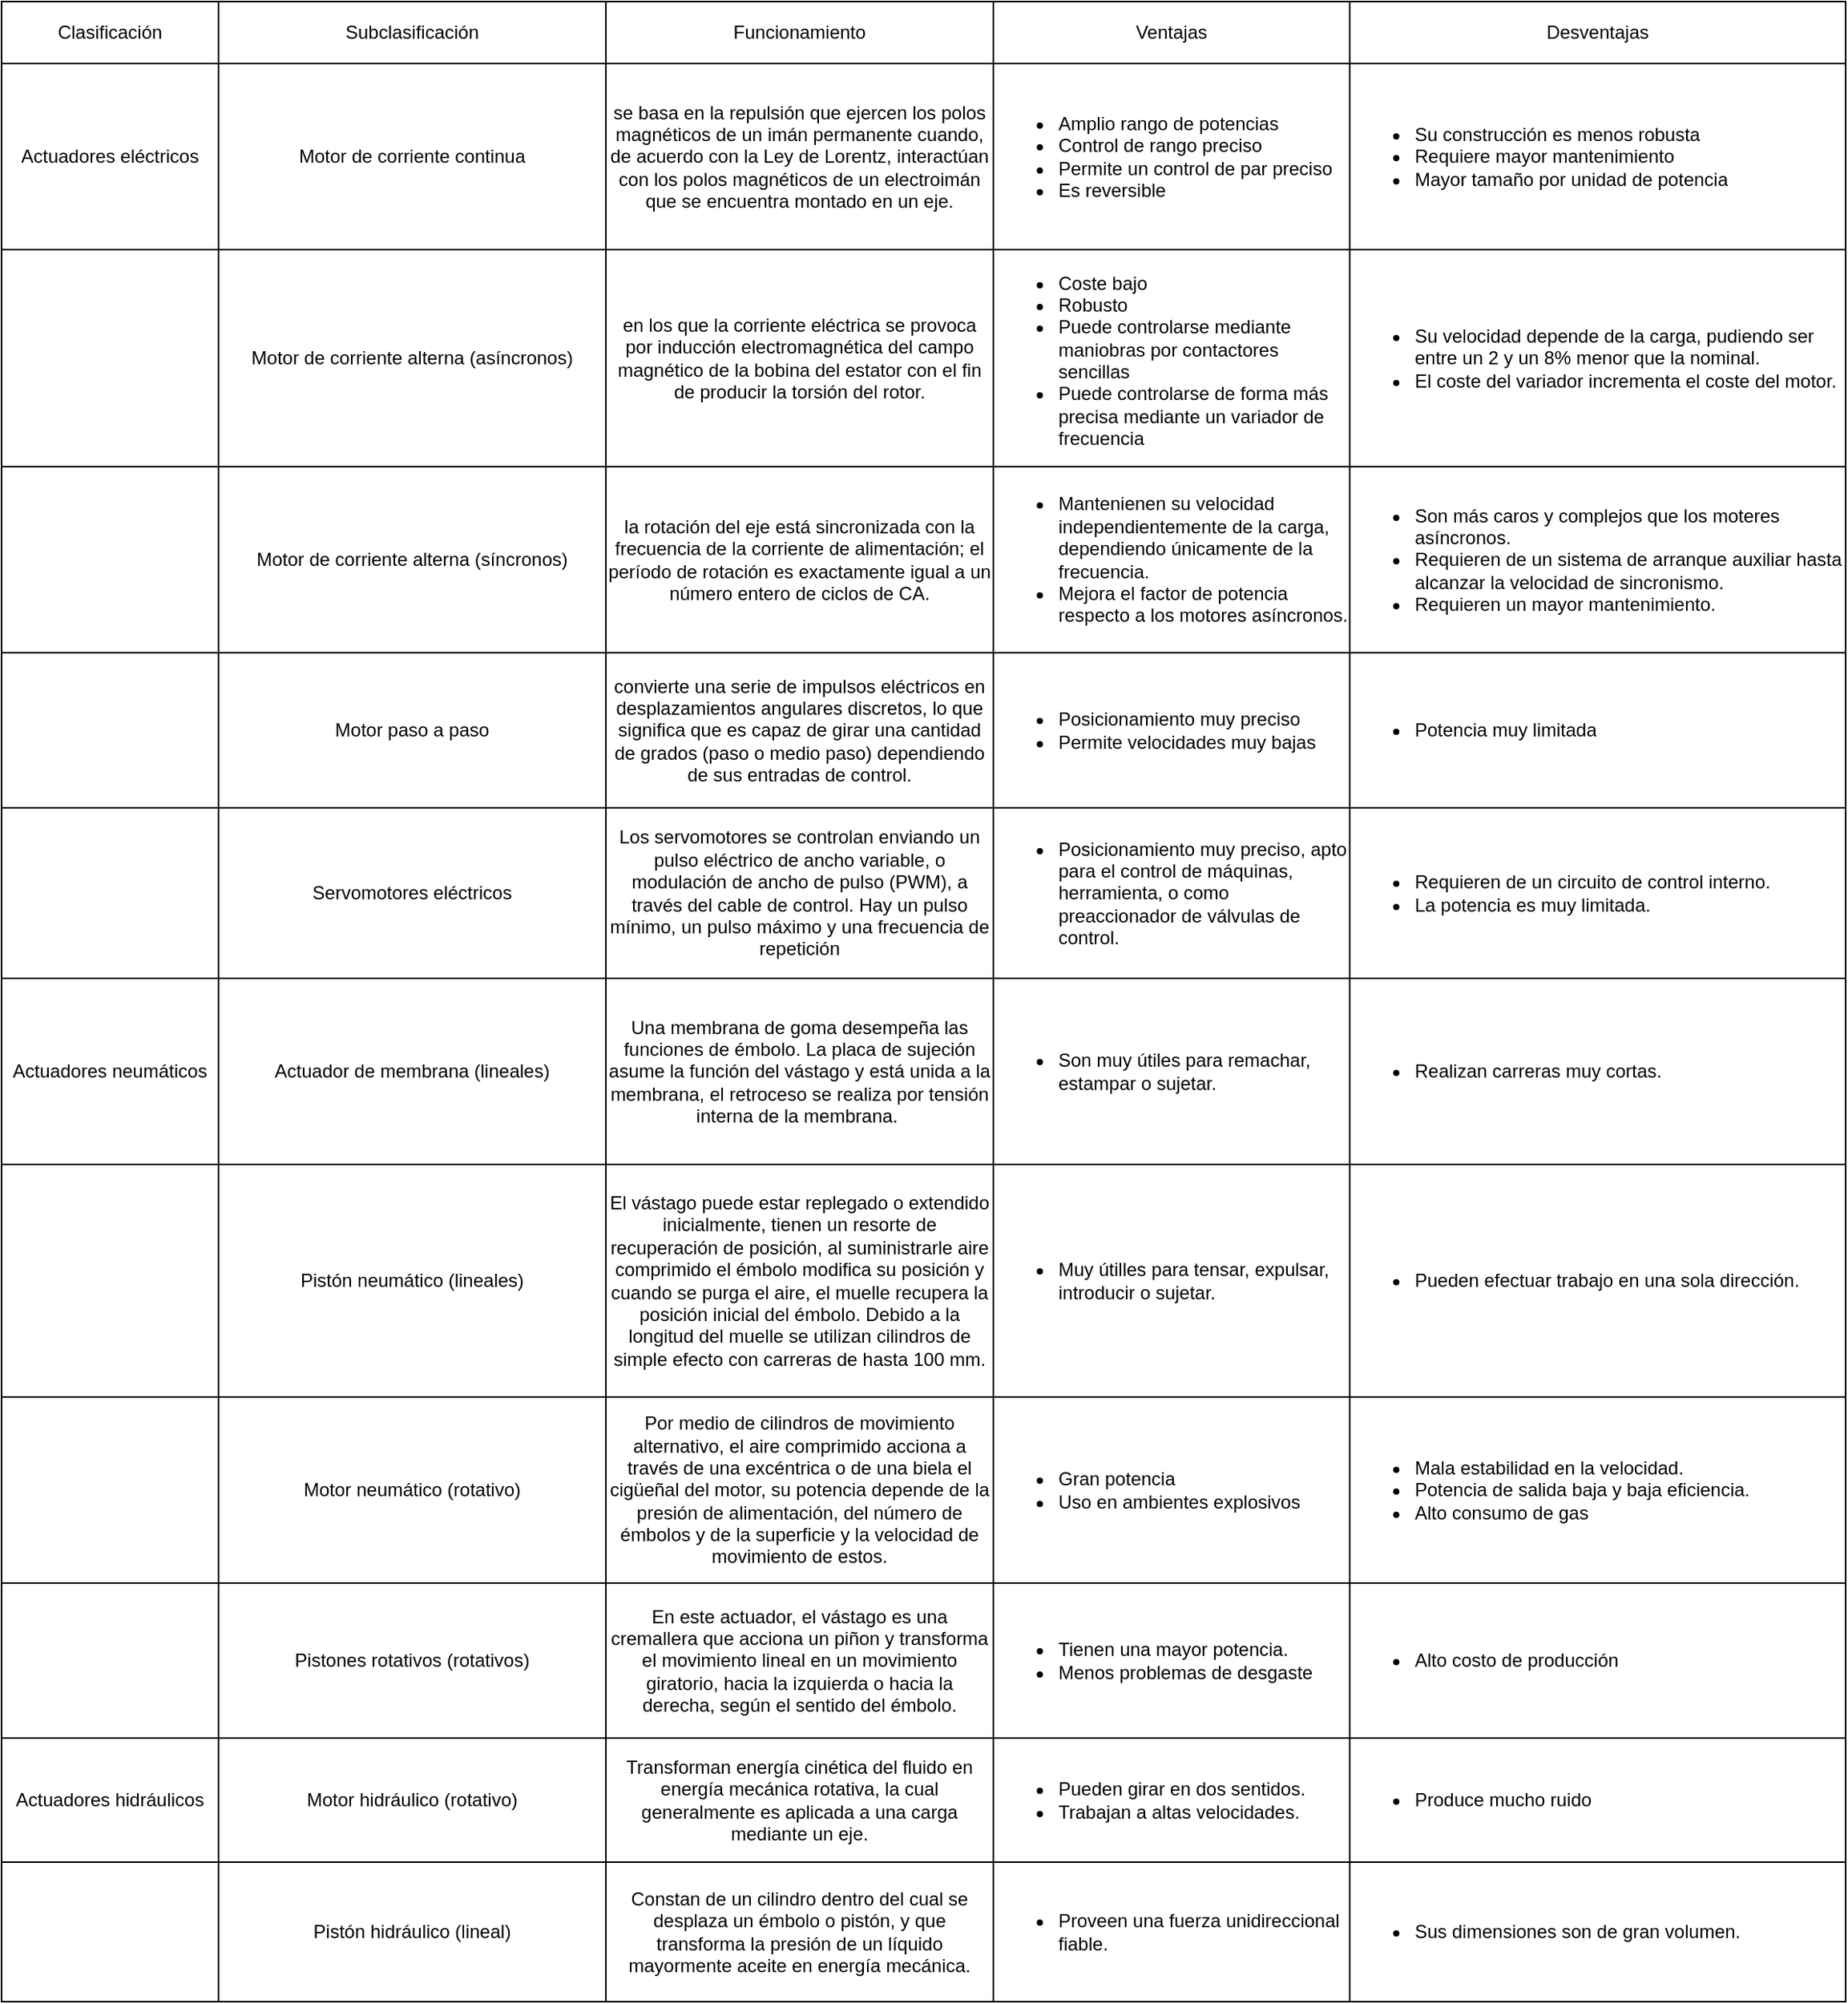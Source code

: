 <mxfile>
    <diagram id="hZD_WkUhxi2ch8CYUG0I" name="Page-1">
        <mxGraphModel dx="1118" dy="790" grid="1" gridSize="10" guides="1" tooltips="1" connect="1" arrows="1" fold="1" page="1" pageScale="1" pageWidth="850" pageHeight="1100" math="0" shadow="0">
            <root>
                <mxCell id="0"/>
                <mxCell id="1" parent="0"/>
                <mxCell id="3" value="" style="shape=table;whiteSpace=wrap;startSize=0;container=1;collapsible=0;childLayout=tableLayout;html=1;labelBackgroundColor=none;labelBorderColor=none;rounded=0;fillColor=none;" parent="1" vertex="1">
                    <mxGeometry x="460" y="40" width="1190" height="1290" as="geometry"/>
                </mxCell>
                <mxCell id="4" value="" style="shape=partialRectangle;html=1;whiteSpace=wrap;collapsible=0;dropTarget=0;pointerEvents=0;fillColor=none;top=0;left=0;bottom=0;right=0;points=[[0,0.5],[1,0.5]];portConstraint=eastwest;" parent="3" vertex="1">
                    <mxGeometry width="1190" height="40" as="geometry"/>
                </mxCell>
                <mxCell id="5" value="Clasificación" style="shape=partialRectangle;html=1;whiteSpace=wrap;connectable=0;overflow=hidden;fillColor=none;top=0;left=0;bottom=0;right=0;" parent="4" vertex="1">
                    <mxGeometry width="140" height="40" as="geometry"/>
                </mxCell>
                <mxCell id="6" value="Subclasificación" style="shape=partialRectangle;html=1;whiteSpace=wrap;connectable=0;overflow=hidden;fillColor=none;top=0;left=0;bottom=0;right=0;" parent="4" vertex="1">
                    <mxGeometry x="140" width="250" height="40" as="geometry"/>
                </mxCell>
                <mxCell id="7" value="Funcionamiento" style="shape=partialRectangle;html=1;whiteSpace=wrap;connectable=0;overflow=hidden;fillColor=none;top=0;left=0;bottom=0;right=0;" parent="4" vertex="1">
                    <mxGeometry x="390" width="250" height="40" as="geometry"/>
                </mxCell>
                <mxCell id="8" value="Ventajas" style="shape=partialRectangle;html=1;whiteSpace=wrap;connectable=0;overflow=hidden;fillColor=none;top=0;left=0;bottom=0;right=0;" parent="4" vertex="1">
                    <mxGeometry x="640" width="230" height="40" as="geometry"/>
                </mxCell>
                <mxCell id="9" value="Desventajas" style="shape=partialRectangle;html=1;whiteSpace=wrap;connectable=0;overflow=hidden;fillColor=none;top=0;left=0;bottom=0;right=0;" parent="4" vertex="1">
                    <mxGeometry x="870" width="320" height="40" as="geometry"/>
                </mxCell>
                <mxCell id="10" value="" style="shape=partialRectangle;html=1;whiteSpace=wrap;collapsible=0;dropTarget=0;pointerEvents=0;fillColor=none;top=0;left=0;bottom=0;right=0;points=[[0,0.5],[1,0.5]];portConstraint=eastwest;" parent="3" vertex="1">
                    <mxGeometry y="40" width="1190" height="120" as="geometry"/>
                </mxCell>
                <mxCell id="11" value="&lt;font style=&quot;font-size: 12px&quot;&gt;Actuadores eléctricos&lt;/font&gt;" style="shape=partialRectangle;html=1;whiteSpace=wrap;connectable=0;overflow=hidden;fillColor=none;top=0;left=0;bottom=0;right=0;" parent="10" vertex="1">
                    <mxGeometry width="140" height="120" as="geometry"/>
                </mxCell>
                <mxCell id="12" value="Motor de corriente continua" style="shape=partialRectangle;html=1;whiteSpace=wrap;connectable=0;overflow=hidden;fillColor=none;top=0;left=0;bottom=0;right=0;sketch=0;shadow=0;" parent="10" vertex="1">
                    <mxGeometry x="140" width="250" height="120" as="geometry"/>
                </mxCell>
                <mxCell id="13" value="se basa en la repulsión que ejercen los polos magnéticos de un imán permanente cuando, de acuerdo con la Ley de Lorentz, interactúan con los polos magnéticos de un electroimán que se encuentra montado en un eje." style="shape=partialRectangle;html=1;whiteSpace=wrap;connectable=0;overflow=hidden;fillColor=none;top=0;left=0;bottom=0;right=0;" parent="10" vertex="1">
                    <mxGeometry x="390" width="250" height="120" as="geometry"/>
                </mxCell>
                <mxCell id="14" value="&lt;ul&gt;&lt;li&gt;Amplio rango de potencias&lt;/li&gt;&lt;li&gt;Control de rango preciso&lt;/li&gt;&lt;li&gt;Permite un control de par preciso&lt;/li&gt;&lt;li&gt;Es reversible&lt;/li&gt;&lt;/ul&gt;" style="shape=partialRectangle;html=1;whiteSpace=wrap;connectable=0;overflow=hidden;fillColor=none;top=0;left=0;bottom=0;right=0;align=left;" parent="10" vertex="1">
                    <mxGeometry x="640" width="230" height="120" as="geometry"/>
                </mxCell>
                <mxCell id="15" value="&lt;ul&gt;&lt;li&gt;Su construcción es menos robusta&lt;/li&gt;&lt;li&gt;Requiere mayor mantenimiento&lt;/li&gt;&lt;li&gt;Mayor tamaño por unidad de potencia&lt;/li&gt;&lt;/ul&gt;" style="shape=partialRectangle;html=1;whiteSpace=wrap;connectable=0;overflow=hidden;fillColor=none;top=0;left=0;bottom=0;right=0;align=left;" parent="10" vertex="1">
                    <mxGeometry x="870" width="320" height="120" as="geometry"/>
                </mxCell>
                <mxCell id="16" value="" style="shape=partialRectangle;html=1;whiteSpace=wrap;collapsible=0;dropTarget=0;pointerEvents=0;fillColor=none;top=0;left=0;bottom=0;right=0;points=[[0,0.5],[1,0.5]];portConstraint=eastwest;" parent="3" vertex="1">
                    <mxGeometry y="160" width="1190" height="140" as="geometry"/>
                </mxCell>
                <mxCell id="17" value="" style="shape=partialRectangle;html=1;whiteSpace=wrap;connectable=0;overflow=hidden;top=0;left=0;bottom=0;right=0;strokeWidth=1;fillColor=none;strokeColor=none;" parent="16" vertex="1">
                    <mxGeometry width="140" height="140" as="geometry"/>
                </mxCell>
                <mxCell id="18" value="Motor de corriente alterna (asíncronos)" style="shape=partialRectangle;html=1;whiteSpace=wrap;connectable=0;overflow=hidden;fillColor=none;top=0;left=0;bottom=0;right=0;" parent="16" vertex="1">
                    <mxGeometry x="140" width="250" height="140" as="geometry"/>
                </mxCell>
                <mxCell id="19" value="en los que la corriente eléctrica se provoca por inducción electromagnética del campo magnético de la bobina del estator con el fin de producir la torsión del rotor." style="shape=partialRectangle;html=1;whiteSpace=wrap;connectable=0;overflow=hidden;fillColor=none;top=0;left=0;bottom=0;right=0;" parent="16" vertex="1">
                    <mxGeometry x="390" width="250" height="140" as="geometry"/>
                </mxCell>
                <mxCell id="20" value="&lt;ul&gt;&lt;li&gt;Coste bajo&lt;/li&gt;&lt;li&gt;Robusto&lt;/li&gt;&lt;li&gt;Puede controlarse mediante maniobras por contactores sencillas&lt;/li&gt;&lt;li&gt;Puede controlarse de forma más precisa mediante un variador de frecuencia&lt;/li&gt;&lt;/ul&gt;" style="shape=partialRectangle;html=1;whiteSpace=wrap;connectable=0;overflow=hidden;fillColor=none;top=0;left=0;bottom=0;right=0;align=left;" parent="16" vertex="1">
                    <mxGeometry x="640" width="230" height="140" as="geometry"/>
                </mxCell>
                <mxCell id="21" value="&lt;ul&gt;&lt;li&gt;Su velocidad depende de la carga, pudiendo ser entre un 2 y un 8% menor que la nominal.&lt;/li&gt;&lt;li&gt;El coste del variador incrementa el coste del motor.&lt;/li&gt;&lt;/ul&gt;" style="shape=partialRectangle;html=1;whiteSpace=wrap;connectable=0;overflow=hidden;fillColor=none;top=0;left=0;bottom=0;right=0;align=left;" parent="16" vertex="1">
                    <mxGeometry x="870" width="320" height="140" as="geometry"/>
                </mxCell>
                <mxCell id="22" value="" style="shape=partialRectangle;html=1;whiteSpace=wrap;collapsible=0;dropTarget=0;pointerEvents=0;fillColor=none;top=0;left=0;bottom=0;right=0;points=[[0,0.5],[1,0.5]];portConstraint=eastwest;" parent="3" vertex="1">
                    <mxGeometry y="300" width="1190" height="120" as="geometry"/>
                </mxCell>
                <mxCell id="23" value="" style="shape=partialRectangle;html=1;whiteSpace=wrap;connectable=0;overflow=hidden;top=0;left=0;bottom=0;right=0;fillColor=none;strokeColor=none;" parent="22" vertex="1">
                    <mxGeometry width="140" height="120" as="geometry"/>
                </mxCell>
                <mxCell id="24" value="Motor de corriente alterna (síncronos)" style="shape=partialRectangle;html=1;whiteSpace=wrap;connectable=0;overflow=hidden;fillColor=none;top=0;left=0;bottom=0;right=0;" parent="22" vertex="1">
                    <mxGeometry x="140" width="250" height="120" as="geometry"/>
                </mxCell>
                <mxCell id="25" value="la rotación del eje está sincronizada con la frecuencia de la corriente de alimentación; el período de rotación es exactamente igual a un número entero de ciclos de CA." style="shape=partialRectangle;html=1;whiteSpace=wrap;connectable=0;overflow=hidden;fillColor=none;top=0;left=0;bottom=0;right=0;" parent="22" vertex="1">
                    <mxGeometry x="390" width="250" height="120" as="geometry"/>
                </mxCell>
                <mxCell id="26" value="&lt;ul&gt;&lt;li&gt;Mantenienen su velocidad independientemente de la carga, dependiendo únicamente de la frecuencia.&lt;/li&gt;&lt;li&gt;Mejora el factor de potencia respecto a los motores asíncronos.&lt;/li&gt;&lt;/ul&gt;" style="shape=partialRectangle;html=1;whiteSpace=wrap;connectable=0;overflow=hidden;fillColor=none;top=0;left=0;bottom=0;right=0;align=left;" parent="22" vertex="1">
                    <mxGeometry x="640" width="230" height="120" as="geometry"/>
                </mxCell>
                <mxCell id="27" value="&lt;ul&gt;&lt;li&gt;Son más caros y complejos que los moteres asíncronos.&lt;/li&gt;&lt;li&gt;Requieren de un sistema de arranque auxiliar hasta alcanzar la velocidad de sincronismo.&lt;/li&gt;&lt;li&gt;Requieren un mayor mantenimiento.&lt;/li&gt;&lt;/ul&gt;" style="shape=partialRectangle;html=1;whiteSpace=wrap;connectable=0;overflow=hidden;fillColor=none;top=0;left=0;bottom=0;right=0;align=left;" parent="22" vertex="1">
                    <mxGeometry x="870" width="320" height="120" as="geometry"/>
                </mxCell>
                <mxCell id="28" value="" style="shape=partialRectangle;html=1;whiteSpace=wrap;collapsible=0;dropTarget=0;pointerEvents=0;fillColor=none;top=0;left=0;bottom=0;right=0;points=[[0,0.5],[1,0.5]];portConstraint=eastwest;" parent="3" vertex="1">
                    <mxGeometry y="420" width="1190" height="100" as="geometry"/>
                </mxCell>
                <mxCell id="29" value="" style="shape=partialRectangle;html=1;whiteSpace=wrap;connectable=0;overflow=hidden;fillColor=none;top=0;left=0;bottom=0;right=0;" parent="28" vertex="1">
                    <mxGeometry width="140" height="100" as="geometry"/>
                </mxCell>
                <mxCell id="30" value="&lt;p&gt;&lt;font color=&quot;#000000&quot;&gt;Motor paso a paso&lt;/font&gt;&lt;/p&gt;" style="shape=partialRectangle;html=1;whiteSpace=wrap;connectable=0;overflow=hidden;fillColor=none;top=0;left=0;bottom=0;right=0;" parent="28" vertex="1">
                    <mxGeometry x="140" width="250" height="100" as="geometry"/>
                </mxCell>
                <mxCell id="31" value="convierte una serie de impulsos eléctricos en desplazamientos angulares discretos, lo que significa que es capaz de girar una cantidad de grados (paso o medio paso) dependiendo de sus entradas de control." style="shape=partialRectangle;html=1;whiteSpace=wrap;connectable=0;overflow=hidden;fillColor=none;top=0;left=0;bottom=0;right=0;" parent="28" vertex="1">
                    <mxGeometry x="390" width="250" height="100" as="geometry"/>
                </mxCell>
                <mxCell id="32" value="&lt;ul&gt;&lt;li&gt;Posicionamiento muy preciso&lt;/li&gt;&lt;li&gt;Permite velocidades muy bajas&lt;/li&gt;&lt;/ul&gt;" style="shape=partialRectangle;html=1;whiteSpace=wrap;connectable=0;overflow=hidden;fillColor=none;top=0;left=0;bottom=0;right=0;align=left;" parent="28" vertex="1">
                    <mxGeometry x="640" width="230" height="100" as="geometry"/>
                </mxCell>
                <mxCell id="33" value="&lt;ul&gt;&lt;li&gt;Potencia muy limitada&lt;/li&gt;&lt;/ul&gt;" style="shape=partialRectangle;html=1;whiteSpace=wrap;connectable=0;overflow=hidden;fillColor=none;top=0;left=0;bottom=0;right=0;align=left;" parent="28" vertex="1">
                    <mxGeometry x="870" width="320" height="100" as="geometry"/>
                </mxCell>
                <mxCell id="46" style="shape=partialRectangle;html=1;whiteSpace=wrap;collapsible=0;dropTarget=0;pointerEvents=0;fillColor=none;top=0;left=0;bottom=0;right=0;points=[[0,0.5],[1,0.5]];portConstraint=eastwest;" parent="3" vertex="1">
                    <mxGeometry y="520" width="1190" height="110" as="geometry"/>
                </mxCell>
                <mxCell id="47" style="shape=partialRectangle;html=1;whiteSpace=wrap;connectable=0;overflow=hidden;fillColor=none;top=0;left=0;bottom=0;right=0;" parent="46" vertex="1">
                    <mxGeometry width="140" height="110" as="geometry"/>
                </mxCell>
                <mxCell id="48" value="Servomotores eléctricos" style="shape=partialRectangle;html=1;whiteSpace=wrap;connectable=0;overflow=hidden;fillColor=none;top=0;left=0;bottom=0;right=0;" parent="46" vertex="1">
                    <mxGeometry x="140" width="250" height="110" as="geometry"/>
                </mxCell>
                <mxCell id="49" value="Los servomotores se controlan enviando un pulso eléctrico de ancho variable, o modulación de ancho de pulso (PWM), a través del cable de control. Hay un pulso mínimo, un pulso máximo y una frecuencia de repetición" style="shape=partialRectangle;html=1;whiteSpace=wrap;connectable=0;overflow=hidden;fillColor=none;top=0;left=0;bottom=0;right=0;" parent="46" vertex="1">
                    <mxGeometry x="390" width="250" height="110" as="geometry"/>
                </mxCell>
                <mxCell id="50" value="&lt;ul&gt;&lt;li&gt;Posicionamiento muy preciso, apto para el control de máquinas, herramienta, o como preaccionador de válvulas de control.&lt;/li&gt;&lt;/ul&gt;" style="shape=partialRectangle;html=1;whiteSpace=wrap;connectable=0;overflow=hidden;fillColor=none;top=0;left=0;bottom=0;right=0;align=left;" parent="46" vertex="1">
                    <mxGeometry x="640" width="230" height="110" as="geometry"/>
                </mxCell>
                <mxCell id="51" value="&lt;ul&gt;&lt;li&gt;Requieren de un circuito de control interno.&lt;/li&gt;&lt;li&gt;La potencia es muy limitada.&lt;/li&gt;&lt;/ul&gt;" style="shape=partialRectangle;html=1;whiteSpace=wrap;connectable=0;overflow=hidden;fillColor=none;top=0;left=0;bottom=0;right=0;align=left;" parent="46" vertex="1">
                    <mxGeometry x="870" width="320" height="110" as="geometry"/>
                </mxCell>
                <mxCell id="52" style="shape=partialRectangle;html=1;whiteSpace=wrap;collapsible=0;dropTarget=0;pointerEvents=0;fillColor=none;top=0;left=0;bottom=0;right=0;points=[[0,0.5],[1,0.5]];portConstraint=eastwest;" parent="3" vertex="1">
                    <mxGeometry y="630" width="1190" height="120" as="geometry"/>
                </mxCell>
                <mxCell id="53" value="Actuadores neumáticos" style="shape=partialRectangle;html=1;whiteSpace=wrap;connectable=0;overflow=hidden;fillColor=none;top=0;left=0;bottom=0;right=0;" parent="52" vertex="1">
                    <mxGeometry width="140" height="120" as="geometry"/>
                </mxCell>
                <mxCell id="54" value="Actuador de membrana (lineales)" style="shape=partialRectangle;html=1;whiteSpace=wrap;connectable=0;overflow=hidden;fillColor=none;top=0;left=0;bottom=0;right=0;" parent="52" vertex="1">
                    <mxGeometry x="140" width="250" height="120" as="geometry"/>
                </mxCell>
                <mxCell id="55" value="&lt;p&gt;Una membrana de goma desempeña las funciones de émbolo. La placa de sujeción asume la función del vástago y está unida a la membrana, el retroceso se realiza por tensión interna de la membrana.&amp;nbsp;&lt;br&gt;&lt;/p&gt;" style="shape=partialRectangle;html=1;whiteSpace=wrap;connectable=0;overflow=hidden;fillColor=none;top=0;left=0;bottom=0;right=0;" parent="52" vertex="1">
                    <mxGeometry x="390" width="250" height="120" as="geometry"/>
                </mxCell>
                <mxCell id="56" value="&lt;ul&gt;&lt;li&gt;&lt;span&gt;Son muy útiles para remachar, estampar o sujetar.&lt;/span&gt;&lt;/li&gt;&lt;/ul&gt;" style="shape=partialRectangle;html=1;whiteSpace=wrap;connectable=0;overflow=hidden;fillColor=none;top=0;left=0;bottom=0;right=0;align=left;" parent="52" vertex="1">
                    <mxGeometry x="640" width="230" height="120" as="geometry"/>
                </mxCell>
                <mxCell id="57" value="&lt;ul&gt;&lt;li&gt;Realizan carreras muy cortas.&lt;/li&gt;&lt;/ul&gt;" style="shape=partialRectangle;html=1;whiteSpace=wrap;connectable=0;overflow=hidden;fillColor=none;top=0;left=0;bottom=0;right=0;align=left;" parent="52" vertex="1">
                    <mxGeometry x="870" width="320" height="120" as="geometry"/>
                </mxCell>
                <mxCell id="58" style="shape=partialRectangle;html=1;whiteSpace=wrap;collapsible=0;dropTarget=0;pointerEvents=0;fillColor=none;top=0;left=0;bottom=0;right=0;points=[[0,0.5],[1,0.5]];portConstraint=eastwest;" parent="3" vertex="1">
                    <mxGeometry y="750" width="1190" height="150" as="geometry"/>
                </mxCell>
                <mxCell id="59" style="shape=partialRectangle;html=1;whiteSpace=wrap;connectable=0;overflow=hidden;fillColor=none;top=0;left=0;bottom=0;right=0;" parent="58" vertex="1">
                    <mxGeometry width="140" height="150" as="geometry"/>
                </mxCell>
                <mxCell id="60" value="&lt;span style=&quot;font-family: &amp;#34;helvetica&amp;#34; ; font-size: 12px ; font-style: normal ; font-weight: 400 ; letter-spacing: normal ; text-align: center ; text-indent: 0px ; text-transform: none ; word-spacing: 0px ; display: inline ; float: none&quot;&gt;&lt;font color=&quot;#000000&quot;&gt;Pistón neumático (lineales)&lt;/font&gt;&lt;/span&gt;" style="shape=partialRectangle;html=1;whiteSpace=wrap;connectable=0;overflow=hidden;fillColor=none;top=0;left=0;bottom=0;right=0;" parent="58" vertex="1">
                    <mxGeometry x="140" width="250" height="150" as="geometry"/>
                </mxCell>
                <mxCell id="61" value="&lt;p&gt;&lt;font color=&quot;#000000&quot;&gt;El vástago puede estar replegado o extendido inicialmente, tienen un resorte de recuperación de posición, al suministrarle aire comprimido el émbolo modifica su posición y cuando se purga el aire, el muelle recupera la posición inicial del émbolo. Debido a la longitud del muelle se utilizan cilindros de simple efecto con carreras de hasta 100 mm.&lt;/font&gt;&lt;/p&gt;" style="shape=partialRectangle;html=1;whiteSpace=wrap;connectable=0;overflow=hidden;fillColor=none;top=0;left=0;bottom=0;right=0;align=center;" parent="58" vertex="1">
                    <mxGeometry x="390" width="250" height="150" as="geometry"/>
                </mxCell>
                <mxCell id="62" value="&lt;ul&gt;&lt;li&gt;Muy útilles para tensar, expulsar, introducir o sujetar.&lt;/li&gt;&lt;/ul&gt;" style="shape=partialRectangle;html=1;whiteSpace=wrap;connectable=0;overflow=hidden;fillColor=none;top=0;left=0;bottom=0;right=0;align=left;" parent="58" vertex="1">
                    <mxGeometry x="640" width="230" height="150" as="geometry"/>
                </mxCell>
                <mxCell id="63" value="&lt;ul&gt;&lt;li&gt;&lt;span&gt;Pueden efectuar trabajo en una sola dirección.&lt;/span&gt;&lt;/li&gt;&lt;/ul&gt;" style="shape=partialRectangle;html=1;whiteSpace=wrap;connectable=0;overflow=hidden;fillColor=none;top=0;left=0;bottom=0;right=0;align=left;" parent="58" vertex="1">
                    <mxGeometry x="870" width="320" height="150" as="geometry"/>
                </mxCell>
                <mxCell id="64" style="shape=partialRectangle;html=1;whiteSpace=wrap;collapsible=0;dropTarget=0;pointerEvents=0;fillColor=none;top=0;left=0;bottom=0;right=0;points=[[0,0.5],[1,0.5]];portConstraint=eastwest;" parent="3" vertex="1">
                    <mxGeometry y="900" width="1190" height="120" as="geometry"/>
                </mxCell>
                <mxCell id="65" style="shape=partialRectangle;html=1;whiteSpace=wrap;connectable=0;overflow=hidden;fillColor=none;top=0;left=0;bottom=0;right=0;" parent="64" vertex="1">
                    <mxGeometry width="140" height="120" as="geometry"/>
                </mxCell>
                <mxCell id="66" value="Motor neumático (rotativo)" style="shape=partialRectangle;html=1;whiteSpace=wrap;connectable=0;overflow=hidden;fillColor=none;top=0;left=0;bottom=0;right=0;" parent="64" vertex="1">
                    <mxGeometry x="140" width="250" height="120" as="geometry"/>
                </mxCell>
                <mxCell id="67" value="Por medio de cilindros de movimiento alternativo, el aire comprimido acciona a través de una excéntrica o de una biela el cigüeñal del motor, su potencia depende de la presión de alimentación, del número de émbolos y de la superficie y la velocidad de movimiento de estos." style="shape=partialRectangle;html=1;whiteSpace=wrap;connectable=0;overflow=hidden;fillColor=none;top=0;left=0;bottom=0;right=0;" parent="64" vertex="1">
                    <mxGeometry x="390" width="250" height="120" as="geometry"/>
                </mxCell>
                <mxCell id="68" value="&lt;ul&gt;&lt;li&gt;Gran potencia&lt;/li&gt;&lt;li&gt;Uso en ambientes explosivos&lt;/li&gt;&lt;/ul&gt;" style="shape=partialRectangle;html=1;whiteSpace=wrap;connectable=0;overflow=hidden;fillColor=none;top=0;left=0;bottom=0;right=0;align=left;" parent="64" vertex="1">
                    <mxGeometry x="640" width="230" height="120" as="geometry"/>
                </mxCell>
                <mxCell id="69" value="&lt;ul&gt;&lt;li&gt;Mala estabilidad en la velocidad.&lt;/li&gt;&lt;li&gt;Potencia de salida baja y baja eficiencia.&lt;/li&gt;&lt;li&gt;Alto consumo de gas&lt;/li&gt;&lt;/ul&gt;" style="shape=partialRectangle;html=1;whiteSpace=wrap;connectable=0;overflow=hidden;fillColor=none;top=0;left=0;bottom=0;right=0;align=left;" parent="64" vertex="1">
                    <mxGeometry x="870" width="320" height="120" as="geometry"/>
                </mxCell>
                <mxCell id="70" style="shape=partialRectangle;html=1;whiteSpace=wrap;collapsible=0;dropTarget=0;pointerEvents=0;fillColor=none;top=0;left=0;bottom=0;right=0;points=[[0,0.5],[1,0.5]];portConstraint=eastwest;" parent="3" vertex="1">
                    <mxGeometry y="1020" width="1190" height="100" as="geometry"/>
                </mxCell>
                <mxCell id="71" style="shape=partialRectangle;html=1;whiteSpace=wrap;connectable=0;overflow=hidden;fillColor=none;top=0;left=0;bottom=0;right=0;" parent="70" vertex="1">
                    <mxGeometry width="140" height="100" as="geometry"/>
                </mxCell>
                <mxCell id="72" value="Pistones rotativos (rotativos)" style="shape=partialRectangle;html=1;whiteSpace=wrap;connectable=0;overflow=hidden;fillColor=none;top=0;left=0;bottom=0;right=0;" parent="70" vertex="1">
                    <mxGeometry x="140" width="250" height="100" as="geometry"/>
                </mxCell>
                <mxCell id="73" value="En este actuador, el vástago es una cremallera que acciona un piñon y transforma el movimiento lineal en un movimiento giratorio, hacia la izquierda o hacia la derecha, según el sentido del émbolo." style="shape=partialRectangle;html=1;whiteSpace=wrap;connectable=0;overflow=hidden;fillColor=none;top=0;left=0;bottom=0;right=0;" parent="70" vertex="1">
                    <mxGeometry x="390" width="250" height="100" as="geometry"/>
                </mxCell>
                <mxCell id="74" value="&lt;ul&gt;&lt;li&gt;Tienen una mayor potencia.&lt;/li&gt;&lt;li&gt;Menos problemas de desgaste&lt;/li&gt;&lt;/ul&gt;" style="shape=partialRectangle;html=1;whiteSpace=wrap;connectable=0;overflow=hidden;fillColor=none;top=0;left=0;bottom=0;right=0;align=left;" parent="70" vertex="1">
                    <mxGeometry x="640" width="230" height="100" as="geometry"/>
                </mxCell>
                <mxCell id="75" value="&lt;ul&gt;&lt;li&gt;Alto costo de producción&lt;/li&gt;&lt;/ul&gt;" style="shape=partialRectangle;html=1;whiteSpace=wrap;connectable=0;overflow=hidden;fillColor=none;top=0;left=0;bottom=0;right=0;align=left;" parent="70" vertex="1">
                    <mxGeometry x="870" width="320" height="100" as="geometry"/>
                </mxCell>
                <mxCell id="82" style="shape=partialRectangle;html=1;whiteSpace=wrap;collapsible=0;dropTarget=0;pointerEvents=0;fillColor=none;top=0;left=0;bottom=0;right=0;points=[[0,0.5],[1,0.5]];portConstraint=eastwest;" parent="3" vertex="1">
                    <mxGeometry y="1120" width="1190" height="80" as="geometry"/>
                </mxCell>
                <mxCell id="83" value="Actuadores hidráulicos" style="shape=partialRectangle;html=1;whiteSpace=wrap;connectable=0;overflow=hidden;fillColor=none;top=0;left=0;bottom=0;right=0;" parent="82" vertex="1">
                    <mxGeometry width="140" height="80" as="geometry"/>
                </mxCell>
                <mxCell id="84" value="Motor hidráulico (rotativo)" style="shape=partialRectangle;html=1;whiteSpace=wrap;connectable=0;overflow=hidden;fillColor=none;top=0;left=0;bottom=0;right=0;" parent="82" vertex="1">
                    <mxGeometry x="140" width="250" height="80" as="geometry"/>
                </mxCell>
                <mxCell id="85" value="Transforman energía cinética del fluido en energía mecánica rotativa, la cual generalmente es aplicada a una carga mediante un eje." style="shape=partialRectangle;html=1;whiteSpace=wrap;connectable=0;overflow=hidden;fillColor=none;top=0;left=0;bottom=0;right=0;" parent="82" vertex="1">
                    <mxGeometry x="390" width="250" height="80" as="geometry"/>
                </mxCell>
                <mxCell id="86" value="&lt;ul&gt;&lt;li&gt;Pueden girar en dos sentidos.&lt;/li&gt;&lt;li&gt;Trabajan a altas velocidades.&lt;/li&gt;&lt;/ul&gt;" style="shape=partialRectangle;html=1;whiteSpace=wrap;connectable=0;overflow=hidden;fillColor=none;top=0;left=0;bottom=0;right=0;align=left;" parent="82" vertex="1">
                    <mxGeometry x="640" width="230" height="80" as="geometry"/>
                </mxCell>
                <mxCell id="87" value="&lt;ul&gt;&lt;li&gt;Produce mucho ruido&lt;/li&gt;&lt;/ul&gt;" style="shape=partialRectangle;html=1;whiteSpace=wrap;connectable=0;overflow=hidden;fillColor=none;top=0;left=0;bottom=0;right=0;align=left;" parent="82" vertex="1">
                    <mxGeometry x="870" width="320" height="80" as="geometry"/>
                </mxCell>
                <mxCell id="76" style="shape=partialRectangle;html=1;whiteSpace=wrap;collapsible=0;dropTarget=0;pointerEvents=0;fillColor=none;top=0;left=0;bottom=0;right=0;points=[[0,0.5],[1,0.5]];portConstraint=eastwest;" parent="3" vertex="1">
                    <mxGeometry y="1200" width="1190" height="90" as="geometry"/>
                </mxCell>
                <mxCell id="77" style="shape=partialRectangle;html=1;whiteSpace=wrap;connectable=0;overflow=hidden;fillColor=none;top=0;left=0;bottom=0;right=0;" parent="76" vertex="1">
                    <mxGeometry width="140" height="90" as="geometry"/>
                </mxCell>
                <mxCell id="78" value="Pistón hidráulico (lineal)" style="shape=partialRectangle;html=1;whiteSpace=wrap;connectable=0;overflow=hidden;fillColor=none;top=0;left=0;bottom=0;right=0;" parent="76" vertex="1">
                    <mxGeometry x="140" width="250" height="90" as="geometry"/>
                </mxCell>
                <mxCell id="79" value="Constan de un cilindro dentro del cual se desplaza un émbolo o pistón, y que transforma la presión de un líquido mayormente aceite en energía mecánica." style="shape=partialRectangle;html=1;whiteSpace=wrap;connectable=0;overflow=hidden;fillColor=none;top=0;left=0;bottom=0;right=0;" parent="76" vertex="1">
                    <mxGeometry x="390" width="250" height="90" as="geometry"/>
                </mxCell>
                <mxCell id="80" value="&lt;ul&gt;&lt;li&gt;Proveen una fuerza unidireccional fiable.&lt;/li&gt;&lt;/ul&gt;" style="shape=partialRectangle;html=1;whiteSpace=wrap;connectable=0;overflow=hidden;fillColor=none;top=0;left=0;bottom=0;right=0;align=left;" parent="76" vertex="1">
                    <mxGeometry x="640" width="230" height="90" as="geometry"/>
                </mxCell>
                <mxCell id="81" value="&lt;ul&gt;&lt;li&gt;Sus dimensiones son de gran volumen.&lt;/li&gt;&lt;/ul&gt;" style="shape=partialRectangle;html=1;whiteSpace=wrap;connectable=0;overflow=hidden;fillColor=none;top=0;left=0;bottom=0;right=0;align=left;" parent="76" vertex="1">
                    <mxGeometry x="870" width="320" height="90" as="geometry"/>
                </mxCell>
            </root>
        </mxGraphModel>
    </diagram>
</mxfile>